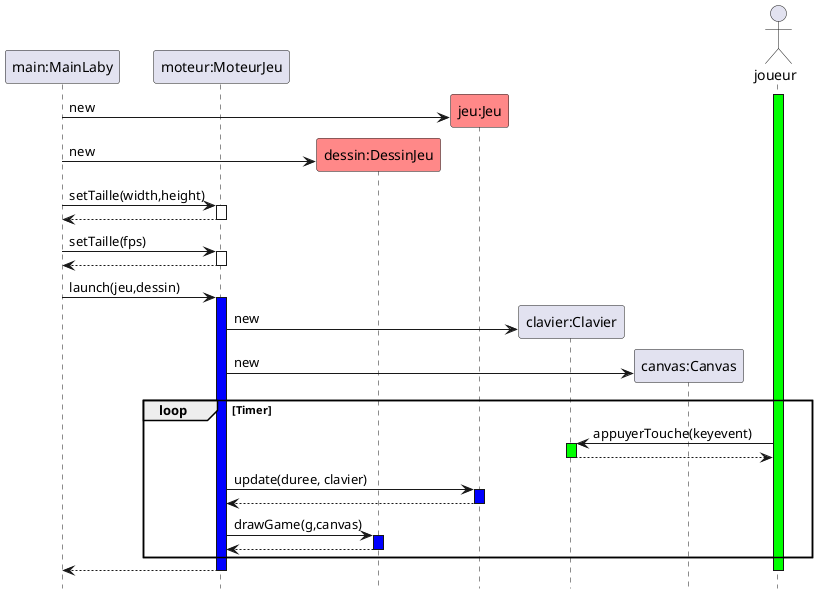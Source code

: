 @startuml
hide footbox

participant "main:MainLaby" as main
participant "moteur:MoteurJeu" as GameEngine
participant "dessin:DessinJeu" as r #FF8888
participant "jeu:Jeu" as game #FF8888
participant "clavier:Clavier" as clavier
participant "canvas:Canvas" as canvas
actor "joueur" as joueur

activate joueur #00FF00

create game
main-> game : new


create r
main-> r :new 

main -> GameEngine : setTaille(width,height)
activate GameEngine
main <-- GameEngine
deactivate GameEngine

main-> GameEngine : setTaille(fps)
activate GameEngine
main <-- GameEngine
deactivate GameEngine

main-> GameEngine : launch(jeu,dessin)

activate GameEngine #0000FF

create clavier
GameEngine -> clavier : new

create canvas
GameEngine -> canvas : new

loop Timer

joueur -> clavier : appuyerTouche(keyevent)
activate clavier #00FF00
joueur <-- clavier
deactivate clavier


GameEngine -> game : update(duree, clavier)
activate game #0000FF

GameEngine <-- game
deactivate game




GameEngine -> r : drawGame(g,canvas)
activate r #0000FF

GameEngine <-- r
deactivate r

end



main<-- GameEngine
deactivate GameEngine
deactivate joueur
@enduml
